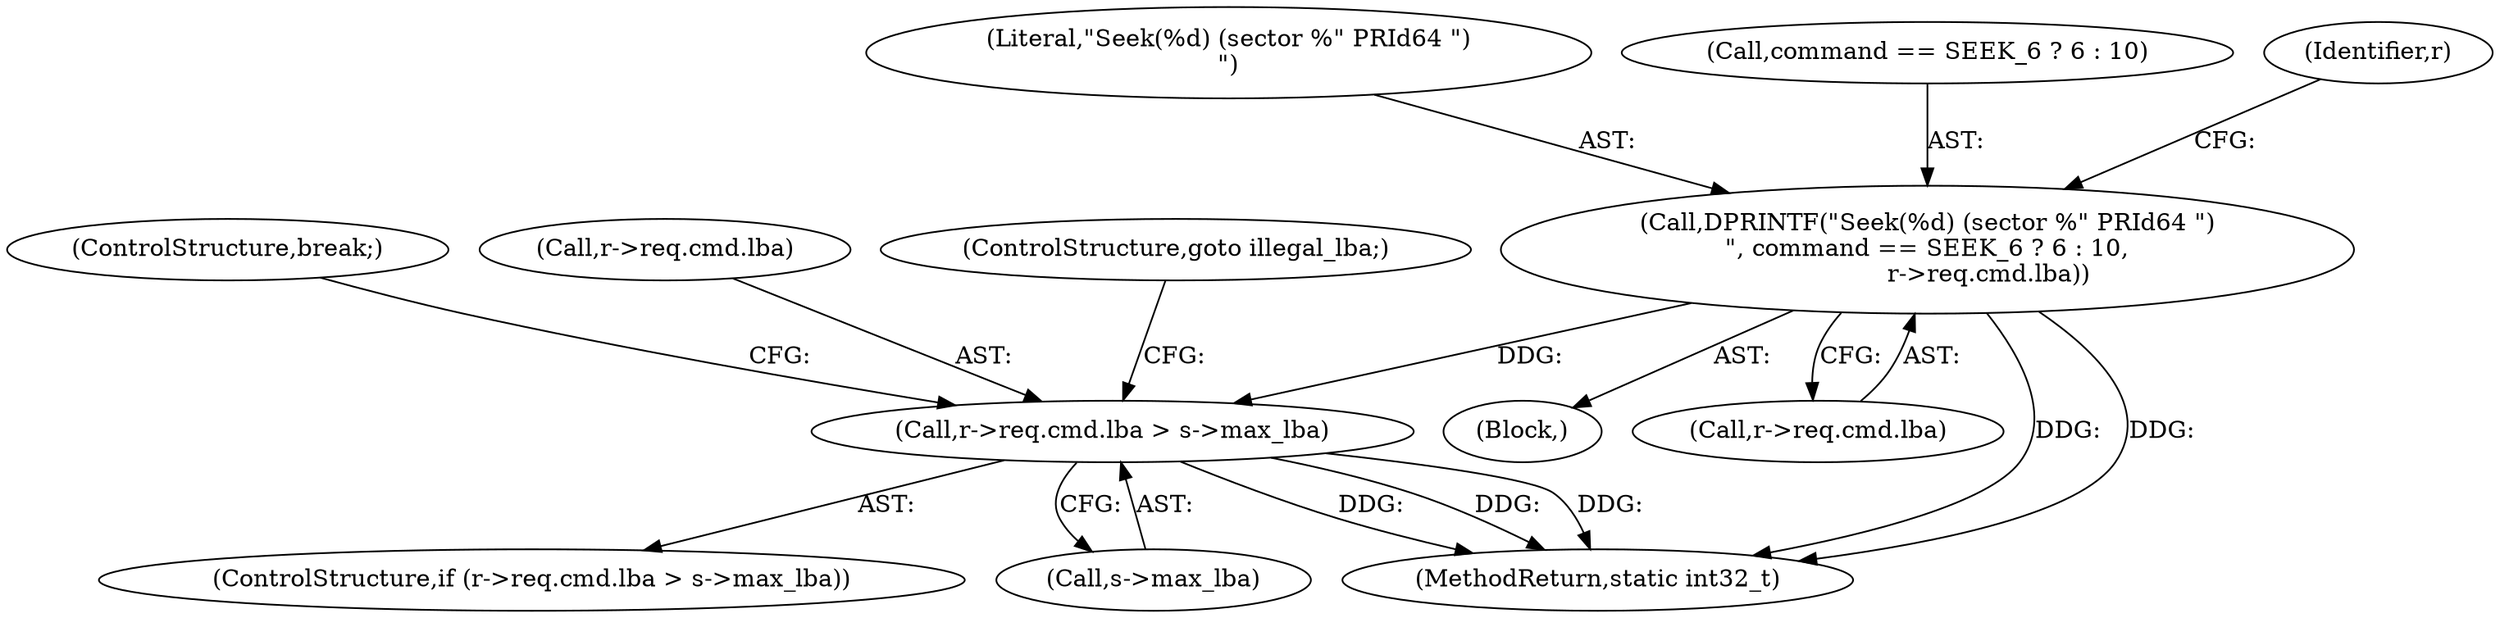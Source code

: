 digraph "0_qemu_7285477ab11831b1cf56e45878a89170dd06d9b9_4@pointer" {
"1000451" [label="(Call,DPRINTF(\"Seek(%d) (sector %\" PRId64 \")\n\", command == SEEK_6 ? 6 : 10,\n                r->req.cmd.lba))"];
"1000467" [label="(Call,r->req.cmd.lba > s->max_lba)"];
"1000452" [label="(Literal,\"Seek(%d) (sector %\" PRId64 \")\n\")"];
"1000180" [label="(Block,)"];
"1000467" [label="(Call,r->req.cmd.lba > s->max_lba)"];
"1000466" [label="(ControlStructure,if (r->req.cmd.lba > s->max_lba))"];
"1000453" [label="(Call,command == SEEK_6 ? 6 : 10)"];
"1000459" [label="(Call,r->req.cmd.lba)"];
"1000471" [label="(Identifier,r)"];
"1000475" [label="(Call,s->max_lba)"];
"1000480" [label="(ControlStructure,break;)"];
"1000468" [label="(Call,r->req.cmd.lba)"];
"1000451" [label="(Call,DPRINTF(\"Seek(%d) (sector %\" PRId64 \")\n\", command == SEEK_6 ? 6 : 10,\n                r->req.cmd.lba))"];
"1000650" [label="(MethodReturn,static int32_t)"];
"1000479" [label="(ControlStructure,goto illegal_lba;)"];
"1000451" -> "1000180"  [label="AST: "];
"1000451" -> "1000459"  [label="CFG: "];
"1000452" -> "1000451"  [label="AST: "];
"1000453" -> "1000451"  [label="AST: "];
"1000459" -> "1000451"  [label="AST: "];
"1000471" -> "1000451"  [label="CFG: "];
"1000451" -> "1000650"  [label="DDG: "];
"1000451" -> "1000650"  [label="DDG: "];
"1000451" -> "1000467"  [label="DDG: "];
"1000467" -> "1000466"  [label="AST: "];
"1000467" -> "1000475"  [label="CFG: "];
"1000468" -> "1000467"  [label="AST: "];
"1000475" -> "1000467"  [label="AST: "];
"1000479" -> "1000467"  [label="CFG: "];
"1000480" -> "1000467"  [label="CFG: "];
"1000467" -> "1000650"  [label="DDG: "];
"1000467" -> "1000650"  [label="DDG: "];
"1000467" -> "1000650"  [label="DDG: "];
}
